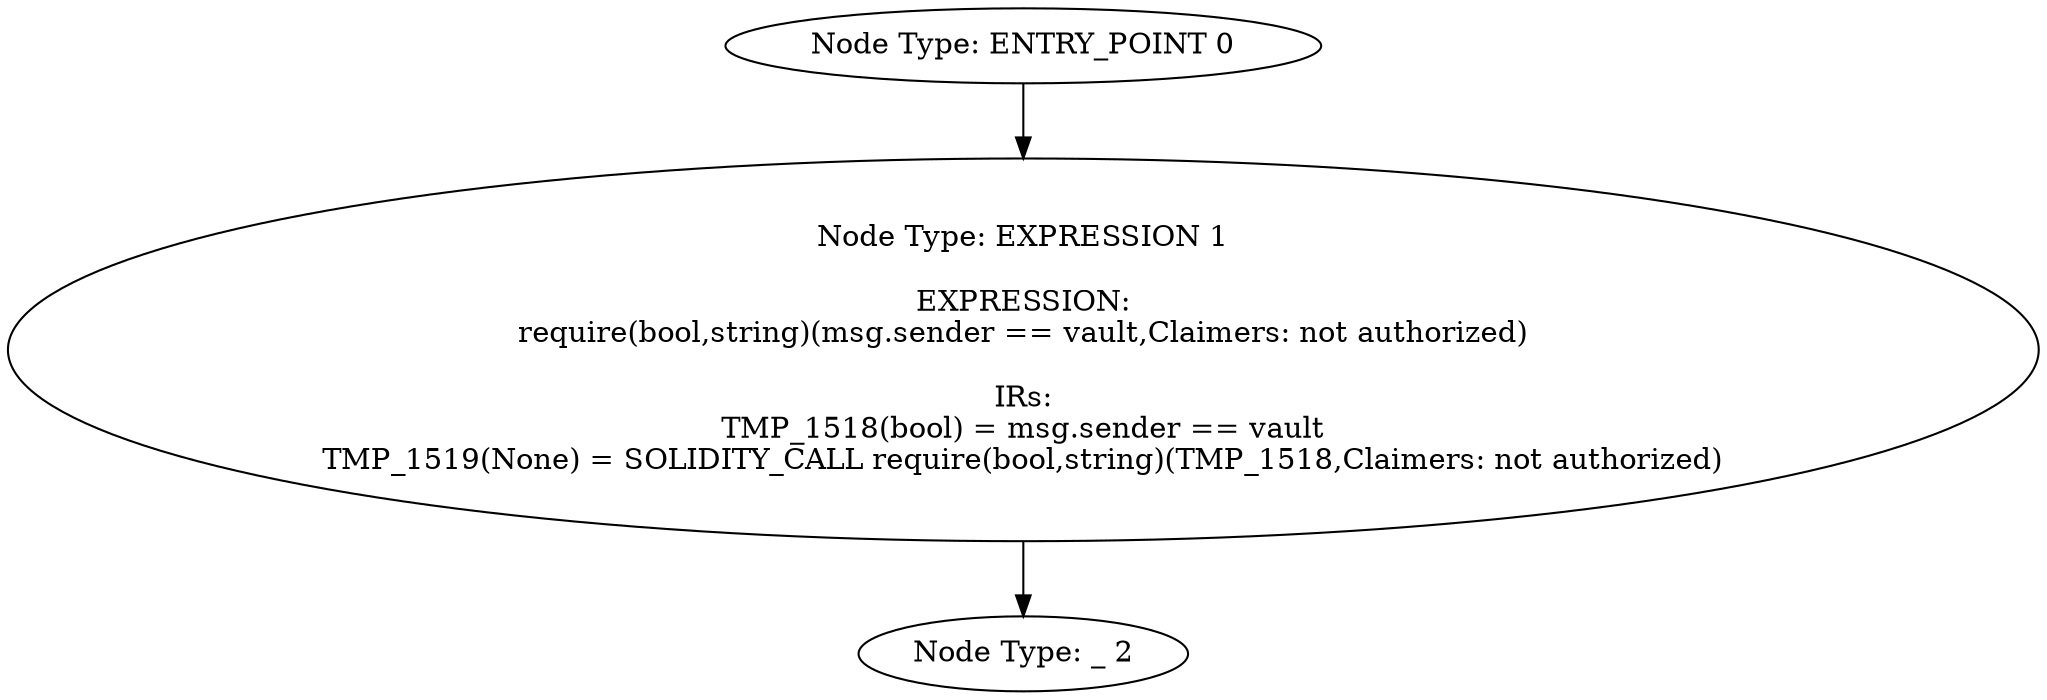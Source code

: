digraph{
0[label="Node Type: ENTRY_POINT 0
"];
0->1;
1[label="Node Type: EXPRESSION 1

EXPRESSION:
require(bool,string)(msg.sender == vault,Claimers: not authorized)

IRs:
TMP_1518(bool) = msg.sender == vault
TMP_1519(None) = SOLIDITY_CALL require(bool,string)(TMP_1518,Claimers: not authorized)"];
1->2;
2[label="Node Type: _ 2
"];
}
